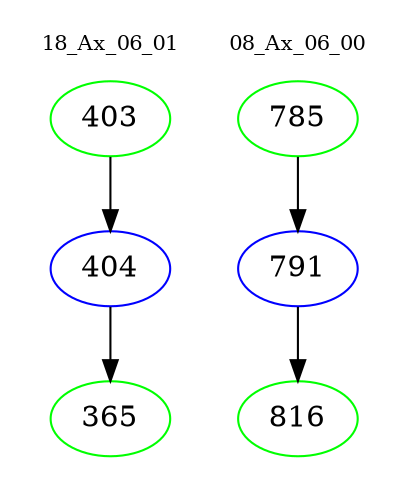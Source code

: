 digraph{
subgraph cluster_0 {
color = white
label = "18_Ax_06_01";
fontsize=10;
T0_403 [label="403", color="green"]
T0_403 -> T0_404 [color="black"]
T0_404 [label="404", color="blue"]
T0_404 -> T0_365 [color="black"]
T0_365 [label="365", color="green"]
}
subgraph cluster_1 {
color = white
label = "08_Ax_06_00";
fontsize=10;
T1_785 [label="785", color="green"]
T1_785 -> T1_791 [color="black"]
T1_791 [label="791", color="blue"]
T1_791 -> T1_816 [color="black"]
T1_816 [label="816", color="green"]
}
}
